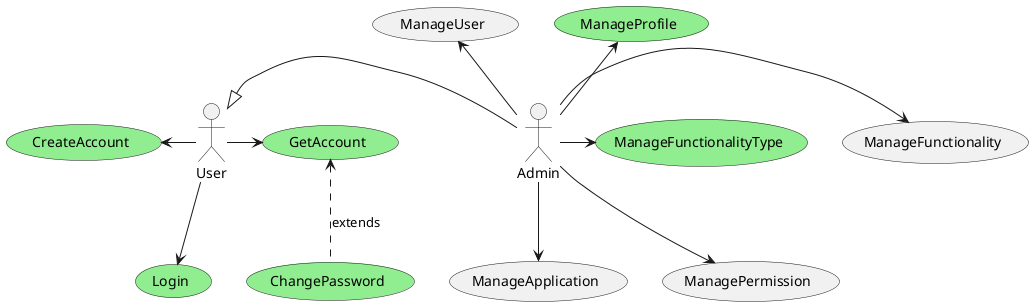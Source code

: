 @startuml Use Case

actor User
actor Admin

usecase CreateAccount #LightGreen
usecase Login #LightGreen
usecase GetAccount #LightGreen
usecase ChangePassword #LightGreen
usecase ManageProfile #LightGreen
usecase ManageFunctionalityType #LightGreen

User <|-r- Admin

User -l-> (CreateAccount) 
User -r-> (GetAccount)
(GetAccount) <.d. (ChangePassword) : extends
User -d-> (Login)

Admin -u-> (ManageProfile) 
Admin -u-> (ManageUser) 
Admin -d-> (ManageApplication) 
Admin -d-> (ManagePermission) 
Admin -r-> (ManageFunctionality) 
Admin -r-> (ManageFunctionalityType) 

@enduml